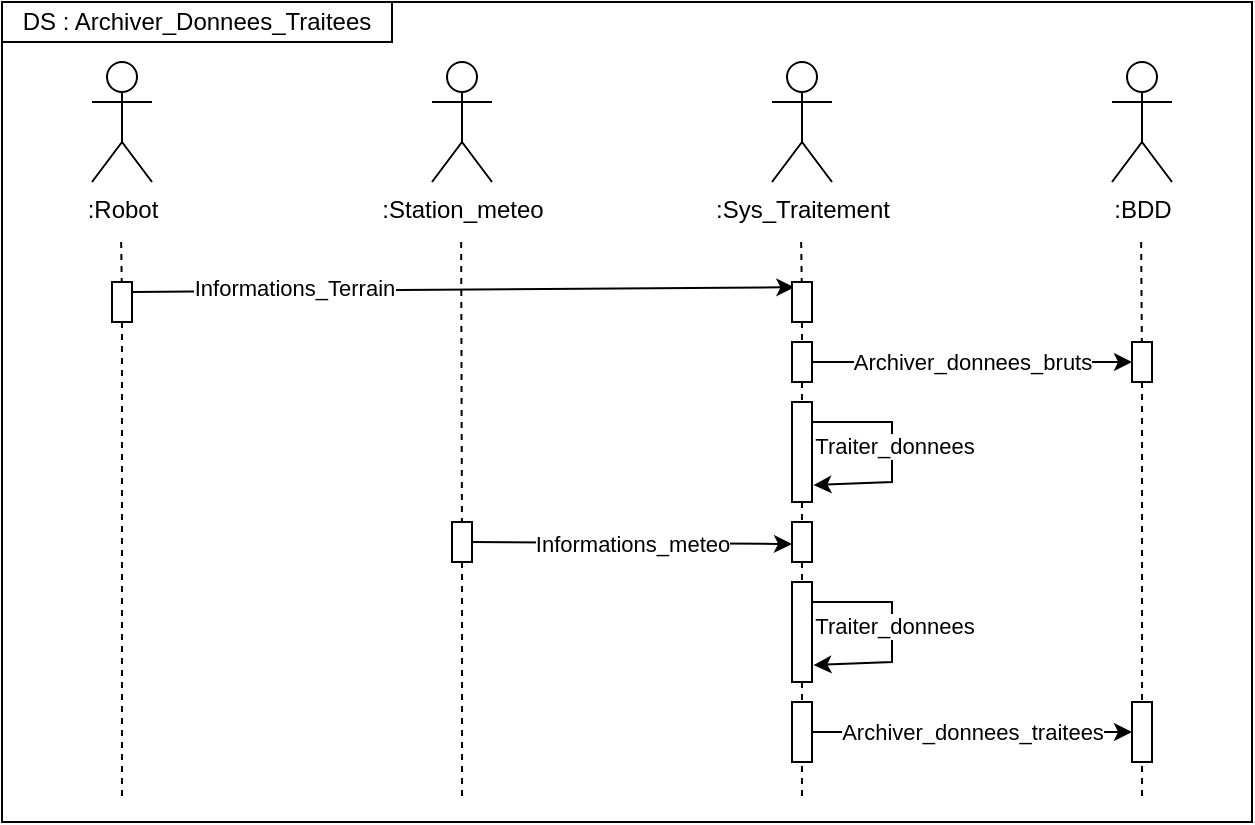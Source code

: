 <mxfile version="26.0.10">
  <diagram name="Page-1" id="2s50flM465wgNOnY-cEj">
    <mxGraphModel dx="1154" dy="532" grid="1" gridSize="10" guides="1" tooltips="1" connect="1" arrows="1" fold="1" page="1" pageScale="1" pageWidth="827" pageHeight="1169" math="0" shadow="0">
      <root>
        <mxCell id="0" />
        <mxCell id="1" parent="0" />
        <mxCell id="l41az-iPea58eBpbd93N-1" value="" style="rounded=0;whiteSpace=wrap;html=1;" parent="1" vertex="1">
          <mxGeometry x="75" y="90" width="625" height="410" as="geometry" />
        </mxCell>
        <mxCell id="MxAEn-52afu2dkst7SV7-1" value="&lt;div&gt;:Robot&lt;/div&gt;" style="shape=umlActor;verticalLabelPosition=bottom;verticalAlign=top;html=1;outlineConnect=0;" parent="1" vertex="1">
          <mxGeometry x="120" y="120" width="30" height="60" as="geometry" />
        </mxCell>
        <mxCell id="MxAEn-52afu2dkst7SV7-2" value=":BDD" style="shape=umlActor;verticalLabelPosition=bottom;verticalAlign=top;html=1;outlineConnect=0;" parent="1" vertex="1">
          <mxGeometry x="630" y="120" width="30" height="60" as="geometry" />
        </mxCell>
        <mxCell id="MxAEn-52afu2dkst7SV7-3" value=":Station_meteo" style="shape=umlActor;verticalLabelPosition=bottom;verticalAlign=top;html=1;outlineConnect=0;" parent="1" vertex="1">
          <mxGeometry x="290" y="120" width="30" height="60" as="geometry" />
        </mxCell>
        <mxCell id="MxAEn-52afu2dkst7SV7-4" value=":Sys_Traitement" style="shape=umlActor;verticalLabelPosition=bottom;verticalAlign=top;html=1;outlineConnect=0;" parent="1" vertex="1">
          <mxGeometry x="460" y="120" width="30" height="60" as="geometry" />
        </mxCell>
        <mxCell id="MxAEn-52afu2dkst7SV7-6" value="" style="endArrow=none;dashed=1;html=1;rounded=0;" parent="1" source="MxAEn-52afu2dkst7SV7-13" edge="1">
          <mxGeometry width="50" height="50" relative="1" as="geometry">
            <mxPoint x="134.58" y="210" as="sourcePoint" />
            <mxPoint x="135" y="490" as="targetPoint" />
          </mxGeometry>
        </mxCell>
        <mxCell id="MxAEn-52afu2dkst7SV7-7" value="" style="endArrow=none;dashed=1;html=1;rounded=0;" parent="1" source="MxAEn-52afu2dkst7SV7-30" edge="1">
          <mxGeometry width="50" height="50" relative="1" as="geometry">
            <mxPoint x="644.58" y="210" as="sourcePoint" />
            <mxPoint x="645" y="470" as="targetPoint" />
          </mxGeometry>
        </mxCell>
        <mxCell id="MxAEn-52afu2dkst7SV7-8" value="" style="endArrow=none;dashed=1;html=1;rounded=0;" parent="1" source="MxAEn-52afu2dkst7SV7-33" edge="1">
          <mxGeometry width="50" height="50" relative="1" as="geometry">
            <mxPoint x="474.58" y="210" as="sourcePoint" />
            <mxPoint x="475" y="490" as="targetPoint" />
          </mxGeometry>
        </mxCell>
        <mxCell id="MxAEn-52afu2dkst7SV7-9" value="" style="endArrow=none;dashed=1;html=1;rounded=0;" parent="1" source="MxAEn-52afu2dkst7SV7-19" edge="1">
          <mxGeometry width="50" height="50" relative="1" as="geometry">
            <mxPoint x="304.58" y="210" as="sourcePoint" />
            <mxPoint x="305" y="490" as="targetPoint" />
          </mxGeometry>
        </mxCell>
        <mxCell id="MxAEn-52afu2dkst7SV7-14" value="" style="endArrow=none;dashed=1;html=1;rounded=0;" parent="1" target="MxAEn-52afu2dkst7SV7-13" edge="1">
          <mxGeometry width="50" height="50" relative="1" as="geometry">
            <mxPoint x="134.58" y="210" as="sourcePoint" />
            <mxPoint x="134.58" y="690" as="targetPoint" />
          </mxGeometry>
        </mxCell>
        <mxCell id="MxAEn-52afu2dkst7SV7-13" value="" style="rounded=0;whiteSpace=wrap;html=1;" parent="1" vertex="1">
          <mxGeometry x="130" y="230" width="10" height="20" as="geometry" />
        </mxCell>
        <mxCell id="MxAEn-52afu2dkst7SV7-15" value="" style="endArrow=classic;html=1;rounded=0;exitX=1;exitY=0.25;exitDx=0;exitDy=0;entryX=0.117;entryY=0.131;entryDx=0;entryDy=0;entryPerimeter=0;" parent="1" source="MxAEn-52afu2dkst7SV7-13" target="MxAEn-52afu2dkst7SV7-16" edge="1">
          <mxGeometry width="50" height="50" relative="1" as="geometry">
            <mxPoint x="560" y="450" as="sourcePoint" />
            <mxPoint x="460" y="240" as="targetPoint" />
          </mxGeometry>
        </mxCell>
        <mxCell id="MxAEn-52afu2dkst7SV7-18" value="Informations_Terrain" style="edgeLabel;html=1;align=center;verticalAlign=middle;resizable=0;points=[];" parent="MxAEn-52afu2dkst7SV7-15" vertex="1" connectable="0">
          <mxGeometry x="-0.351" y="1" relative="1" as="geometry">
            <mxPoint x="-27" as="offset" />
          </mxGeometry>
        </mxCell>
        <mxCell id="MxAEn-52afu2dkst7SV7-17" value="" style="endArrow=none;dashed=1;html=1;rounded=0;" parent="1" target="MxAEn-52afu2dkst7SV7-16" edge="1">
          <mxGeometry width="50" height="50" relative="1" as="geometry">
            <mxPoint x="474.58" y="210" as="sourcePoint" />
            <mxPoint x="474.58" y="690" as="targetPoint" />
          </mxGeometry>
        </mxCell>
        <mxCell id="MxAEn-52afu2dkst7SV7-16" value="" style="rounded=0;whiteSpace=wrap;html=1;" parent="1" vertex="1">
          <mxGeometry x="470" y="230" width="10" height="20" as="geometry" />
        </mxCell>
        <mxCell id="MxAEn-52afu2dkst7SV7-20" value="" style="endArrow=none;dashed=1;html=1;rounded=0;" parent="1" target="MxAEn-52afu2dkst7SV7-19" edge="1">
          <mxGeometry width="50" height="50" relative="1" as="geometry">
            <mxPoint x="304.58" y="210" as="sourcePoint" />
            <mxPoint x="304.58" y="690" as="targetPoint" />
          </mxGeometry>
        </mxCell>
        <mxCell id="MxAEn-52afu2dkst7SV7-19" value="" style="rounded=0;whiteSpace=wrap;html=1;" parent="1" vertex="1">
          <mxGeometry x="300" y="350" width="10" height="20" as="geometry" />
        </mxCell>
        <mxCell id="MxAEn-52afu2dkst7SV7-21" value="" style="endArrow=classic;html=1;rounded=0;exitX=1;exitY=0.5;exitDx=0;exitDy=0;" parent="1" source="MxAEn-52afu2dkst7SV7-19" edge="1">
          <mxGeometry width="50" height="50" relative="1" as="geometry">
            <mxPoint x="150" y="330" as="sourcePoint" />
            <mxPoint x="470" y="361" as="targetPoint" />
          </mxGeometry>
        </mxCell>
        <mxCell id="MxAEn-52afu2dkst7SV7-22" value="Informations_meteo" style="edgeLabel;html=1;align=center;verticalAlign=middle;resizable=0;points=[];" parent="MxAEn-52afu2dkst7SV7-21" vertex="1" connectable="0">
          <mxGeometry x="-0.351" y="1" relative="1" as="geometry">
            <mxPoint x="28" y="1" as="offset" />
          </mxGeometry>
        </mxCell>
        <mxCell id="MxAEn-52afu2dkst7SV7-24" value="" style="endArrow=none;dashed=1;html=1;rounded=0;" parent="1" source="MxAEn-52afu2dkst7SV7-16" target="MxAEn-52afu2dkst7SV7-23" edge="1">
          <mxGeometry width="50" height="50" relative="1" as="geometry">
            <mxPoint x="475" y="290" as="sourcePoint" />
            <mxPoint x="474.58" y="690" as="targetPoint" />
          </mxGeometry>
        </mxCell>
        <mxCell id="MxAEn-52afu2dkst7SV7-23" value="" style="rounded=0;whiteSpace=wrap;html=1;" parent="1" vertex="1">
          <mxGeometry x="470" y="260" width="10" height="20" as="geometry" />
        </mxCell>
        <mxCell id="MxAEn-52afu2dkst7SV7-26" value="" style="endArrow=none;dashed=1;html=1;rounded=0;" parent="1" target="MxAEn-52afu2dkst7SV7-25" edge="1">
          <mxGeometry width="50" height="50" relative="1" as="geometry">
            <mxPoint x="644.58" y="210" as="sourcePoint" />
            <mxPoint x="644.58" y="690" as="targetPoint" />
          </mxGeometry>
        </mxCell>
        <mxCell id="MxAEn-52afu2dkst7SV7-25" value="" style="rounded=0;whiteSpace=wrap;html=1;" parent="1" vertex="1">
          <mxGeometry x="640" y="260" width="10" height="20" as="geometry" />
        </mxCell>
        <mxCell id="MxAEn-52afu2dkst7SV7-27" value="" style="endArrow=classic;html=1;rounded=0;exitX=1;exitY=0.5;exitDx=0;exitDy=0;entryX=0;entryY=0.5;entryDx=0;entryDy=0;" parent="1" source="MxAEn-52afu2dkst7SV7-23" target="MxAEn-52afu2dkst7SV7-25" edge="1">
          <mxGeometry width="50" height="50" relative="1" as="geometry">
            <mxPoint x="550" y="430" as="sourcePoint" />
            <mxPoint x="600" y="380" as="targetPoint" />
          </mxGeometry>
        </mxCell>
        <mxCell id="MxAEn-52afu2dkst7SV7-28" value="Archiver_donnees_bruts" style="edgeLabel;html=1;align=center;verticalAlign=middle;resizable=0;points=[];" parent="MxAEn-52afu2dkst7SV7-27" vertex="1" connectable="0">
          <mxGeometry x="0.09" relative="1" as="geometry">
            <mxPoint x="-7" as="offset" />
          </mxGeometry>
        </mxCell>
        <mxCell id="MxAEn-52afu2dkst7SV7-29" value="" style="rounded=0;whiteSpace=wrap;html=1;" parent="1" vertex="1">
          <mxGeometry x="470" y="440" width="10" height="30" as="geometry" />
        </mxCell>
        <mxCell id="MxAEn-52afu2dkst7SV7-31" value="" style="endArrow=classic;html=1;rounded=0;exitX=1;exitY=0.5;exitDx=0;exitDy=0;entryX=0;entryY=0.5;entryDx=0;entryDy=0;" parent="1" source="MxAEn-52afu2dkst7SV7-29" target="MxAEn-52afu2dkst7SV7-30" edge="1">
          <mxGeometry width="50" height="50" relative="1" as="geometry">
            <mxPoint x="550" y="550" as="sourcePoint" />
            <mxPoint x="600" y="500" as="targetPoint" />
          </mxGeometry>
        </mxCell>
        <mxCell id="MxAEn-52afu2dkst7SV7-32" value="Archiver_donnees_traitees" style="edgeLabel;html=1;align=center;verticalAlign=middle;resizable=0;points=[];" parent="MxAEn-52afu2dkst7SV7-31" vertex="1" connectable="0">
          <mxGeometry x="0.09" relative="1" as="geometry">
            <mxPoint x="-7" as="offset" />
          </mxGeometry>
        </mxCell>
        <mxCell id="MxAEn-52afu2dkst7SV7-34" value="" style="endArrow=none;dashed=1;html=1;rounded=0;" parent="1" source="MxAEn-52afu2dkst7SV7-23" target="MxAEn-52afu2dkst7SV7-33" edge="1">
          <mxGeometry width="50" height="50" relative="1" as="geometry">
            <mxPoint x="475" y="330" as="sourcePoint" />
            <mxPoint x="474.58" y="690" as="targetPoint" />
          </mxGeometry>
        </mxCell>
        <mxCell id="MxAEn-52afu2dkst7SV7-33" value="" style="rounded=0;whiteSpace=wrap;html=1;" parent="1" vertex="1">
          <mxGeometry x="470" y="290" width="10" height="50" as="geometry" />
        </mxCell>
        <mxCell id="MxAEn-52afu2dkst7SV7-35" value="" style="endArrow=classic;html=1;rounded=0;exitX=1;exitY=0.5;exitDx=0;exitDy=0;entryX=1.071;entryY=0.831;entryDx=0;entryDy=0;entryPerimeter=0;" parent="1" target="MxAEn-52afu2dkst7SV7-33" edge="1">
          <mxGeometry width="50" height="50" relative="1" as="geometry">
            <mxPoint x="480" y="300" as="sourcePoint" />
            <mxPoint x="560" y="300" as="targetPoint" />
            <Array as="points">
              <mxPoint x="520" y="300" />
              <mxPoint x="520" y="330" />
            </Array>
          </mxGeometry>
        </mxCell>
        <mxCell id="MxAEn-52afu2dkst7SV7-37" value="Traiter_donnees" style="edgeLabel;html=1;align=center;verticalAlign=middle;resizable=0;points=[];" parent="MxAEn-52afu2dkst7SV7-35" vertex="1" connectable="0">
          <mxGeometry x="-0.059" y="1" relative="1" as="geometry">
            <mxPoint as="offset" />
          </mxGeometry>
        </mxCell>
        <mxCell id="l41az-iPea58eBpbd93N-2" value="DS : Archiver_Donnees_Traitees" style="shape=partialRectangle;whiteSpace=wrap;html=1;top=0;left=0;fillColor=none;" parent="1" vertex="1">
          <mxGeometry x="75" y="90" width="195" height="20" as="geometry" />
        </mxCell>
        <mxCell id="ENASbzGM_fgR1nh3ohyx-3" value="" style="rounded=0;whiteSpace=wrap;html=1;" vertex="1" parent="1">
          <mxGeometry x="470" y="350" width="10" height="20" as="geometry" />
        </mxCell>
        <mxCell id="ENASbzGM_fgR1nh3ohyx-4" value="" style="rounded=0;whiteSpace=wrap;html=1;" vertex="1" parent="1">
          <mxGeometry x="470" y="380" width="10" height="50" as="geometry" />
        </mxCell>
        <mxCell id="ENASbzGM_fgR1nh3ohyx-5" value="" style="endArrow=classic;html=1;rounded=0;exitX=1;exitY=0.5;exitDx=0;exitDy=0;entryX=1.071;entryY=0.831;entryDx=0;entryDy=0;entryPerimeter=0;" edge="1" parent="1" target="ENASbzGM_fgR1nh3ohyx-4">
          <mxGeometry width="50" height="50" relative="1" as="geometry">
            <mxPoint x="480" y="390" as="sourcePoint" />
            <mxPoint x="560" y="390" as="targetPoint" />
            <Array as="points">
              <mxPoint x="520" y="390" />
              <mxPoint x="520" y="420" />
            </Array>
          </mxGeometry>
        </mxCell>
        <mxCell id="ENASbzGM_fgR1nh3ohyx-6" value="Traiter_donnees" style="edgeLabel;html=1;align=center;verticalAlign=middle;resizable=0;points=[];" vertex="1" connectable="0" parent="ENASbzGM_fgR1nh3ohyx-5">
          <mxGeometry x="-0.059" y="1" relative="1" as="geometry">
            <mxPoint as="offset" />
          </mxGeometry>
        </mxCell>
        <mxCell id="ENASbzGM_fgR1nh3ohyx-7" value="" style="endArrow=none;dashed=1;html=1;rounded=0;" edge="1" parent="1" source="MxAEn-52afu2dkst7SV7-25">
          <mxGeometry width="50" height="50" relative="1" as="geometry">
            <mxPoint x="645" y="280" as="sourcePoint" />
            <mxPoint x="645" y="490" as="targetPoint" />
          </mxGeometry>
        </mxCell>
        <mxCell id="MxAEn-52afu2dkst7SV7-30" value="" style="rounded=0;whiteSpace=wrap;html=1;" parent="1" vertex="1">
          <mxGeometry x="640" y="440" width="10" height="30" as="geometry" />
        </mxCell>
      </root>
    </mxGraphModel>
  </diagram>
</mxfile>
